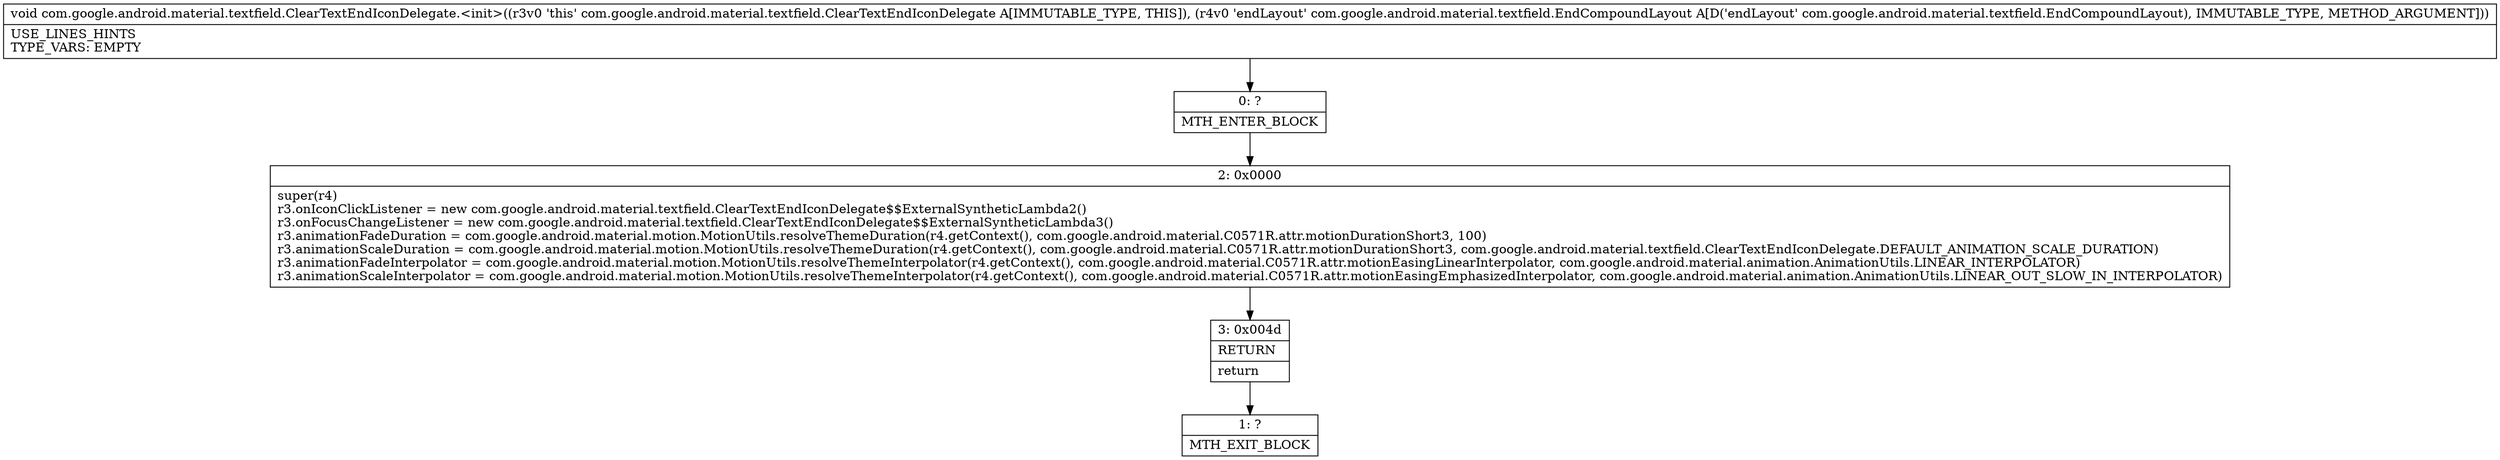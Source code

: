digraph "CFG forcom.google.android.material.textfield.ClearTextEndIconDelegate.\<init\>(Lcom\/google\/android\/material\/textfield\/EndCompoundLayout;)V" {
Node_0 [shape=record,label="{0\:\ ?|MTH_ENTER_BLOCK\l}"];
Node_2 [shape=record,label="{2\:\ 0x0000|super(r4)\lr3.onIconClickListener = new com.google.android.material.textfield.ClearTextEndIconDelegate$$ExternalSyntheticLambda2()\lr3.onFocusChangeListener = new com.google.android.material.textfield.ClearTextEndIconDelegate$$ExternalSyntheticLambda3()\lr3.animationFadeDuration = com.google.android.material.motion.MotionUtils.resolveThemeDuration(r4.getContext(), com.google.android.material.C0571R.attr.motionDurationShort3, 100)\lr3.animationScaleDuration = com.google.android.material.motion.MotionUtils.resolveThemeDuration(r4.getContext(), com.google.android.material.C0571R.attr.motionDurationShort3, com.google.android.material.textfield.ClearTextEndIconDelegate.DEFAULT_ANIMATION_SCALE_DURATION)\lr3.animationFadeInterpolator = com.google.android.material.motion.MotionUtils.resolveThemeInterpolator(r4.getContext(), com.google.android.material.C0571R.attr.motionEasingLinearInterpolator, com.google.android.material.animation.AnimationUtils.LINEAR_INTERPOLATOR)\lr3.animationScaleInterpolator = com.google.android.material.motion.MotionUtils.resolveThemeInterpolator(r4.getContext(), com.google.android.material.C0571R.attr.motionEasingEmphasizedInterpolator, com.google.android.material.animation.AnimationUtils.LINEAR_OUT_SLOW_IN_INTERPOLATOR)\l}"];
Node_3 [shape=record,label="{3\:\ 0x004d|RETURN\l|return\l}"];
Node_1 [shape=record,label="{1\:\ ?|MTH_EXIT_BLOCK\l}"];
MethodNode[shape=record,label="{void com.google.android.material.textfield.ClearTextEndIconDelegate.\<init\>((r3v0 'this' com.google.android.material.textfield.ClearTextEndIconDelegate A[IMMUTABLE_TYPE, THIS]), (r4v0 'endLayout' com.google.android.material.textfield.EndCompoundLayout A[D('endLayout' com.google.android.material.textfield.EndCompoundLayout), IMMUTABLE_TYPE, METHOD_ARGUMENT]))  | USE_LINES_HINTS\lTYPE_VARS: EMPTY\l}"];
MethodNode -> Node_0;Node_0 -> Node_2;
Node_2 -> Node_3;
Node_3 -> Node_1;
}

